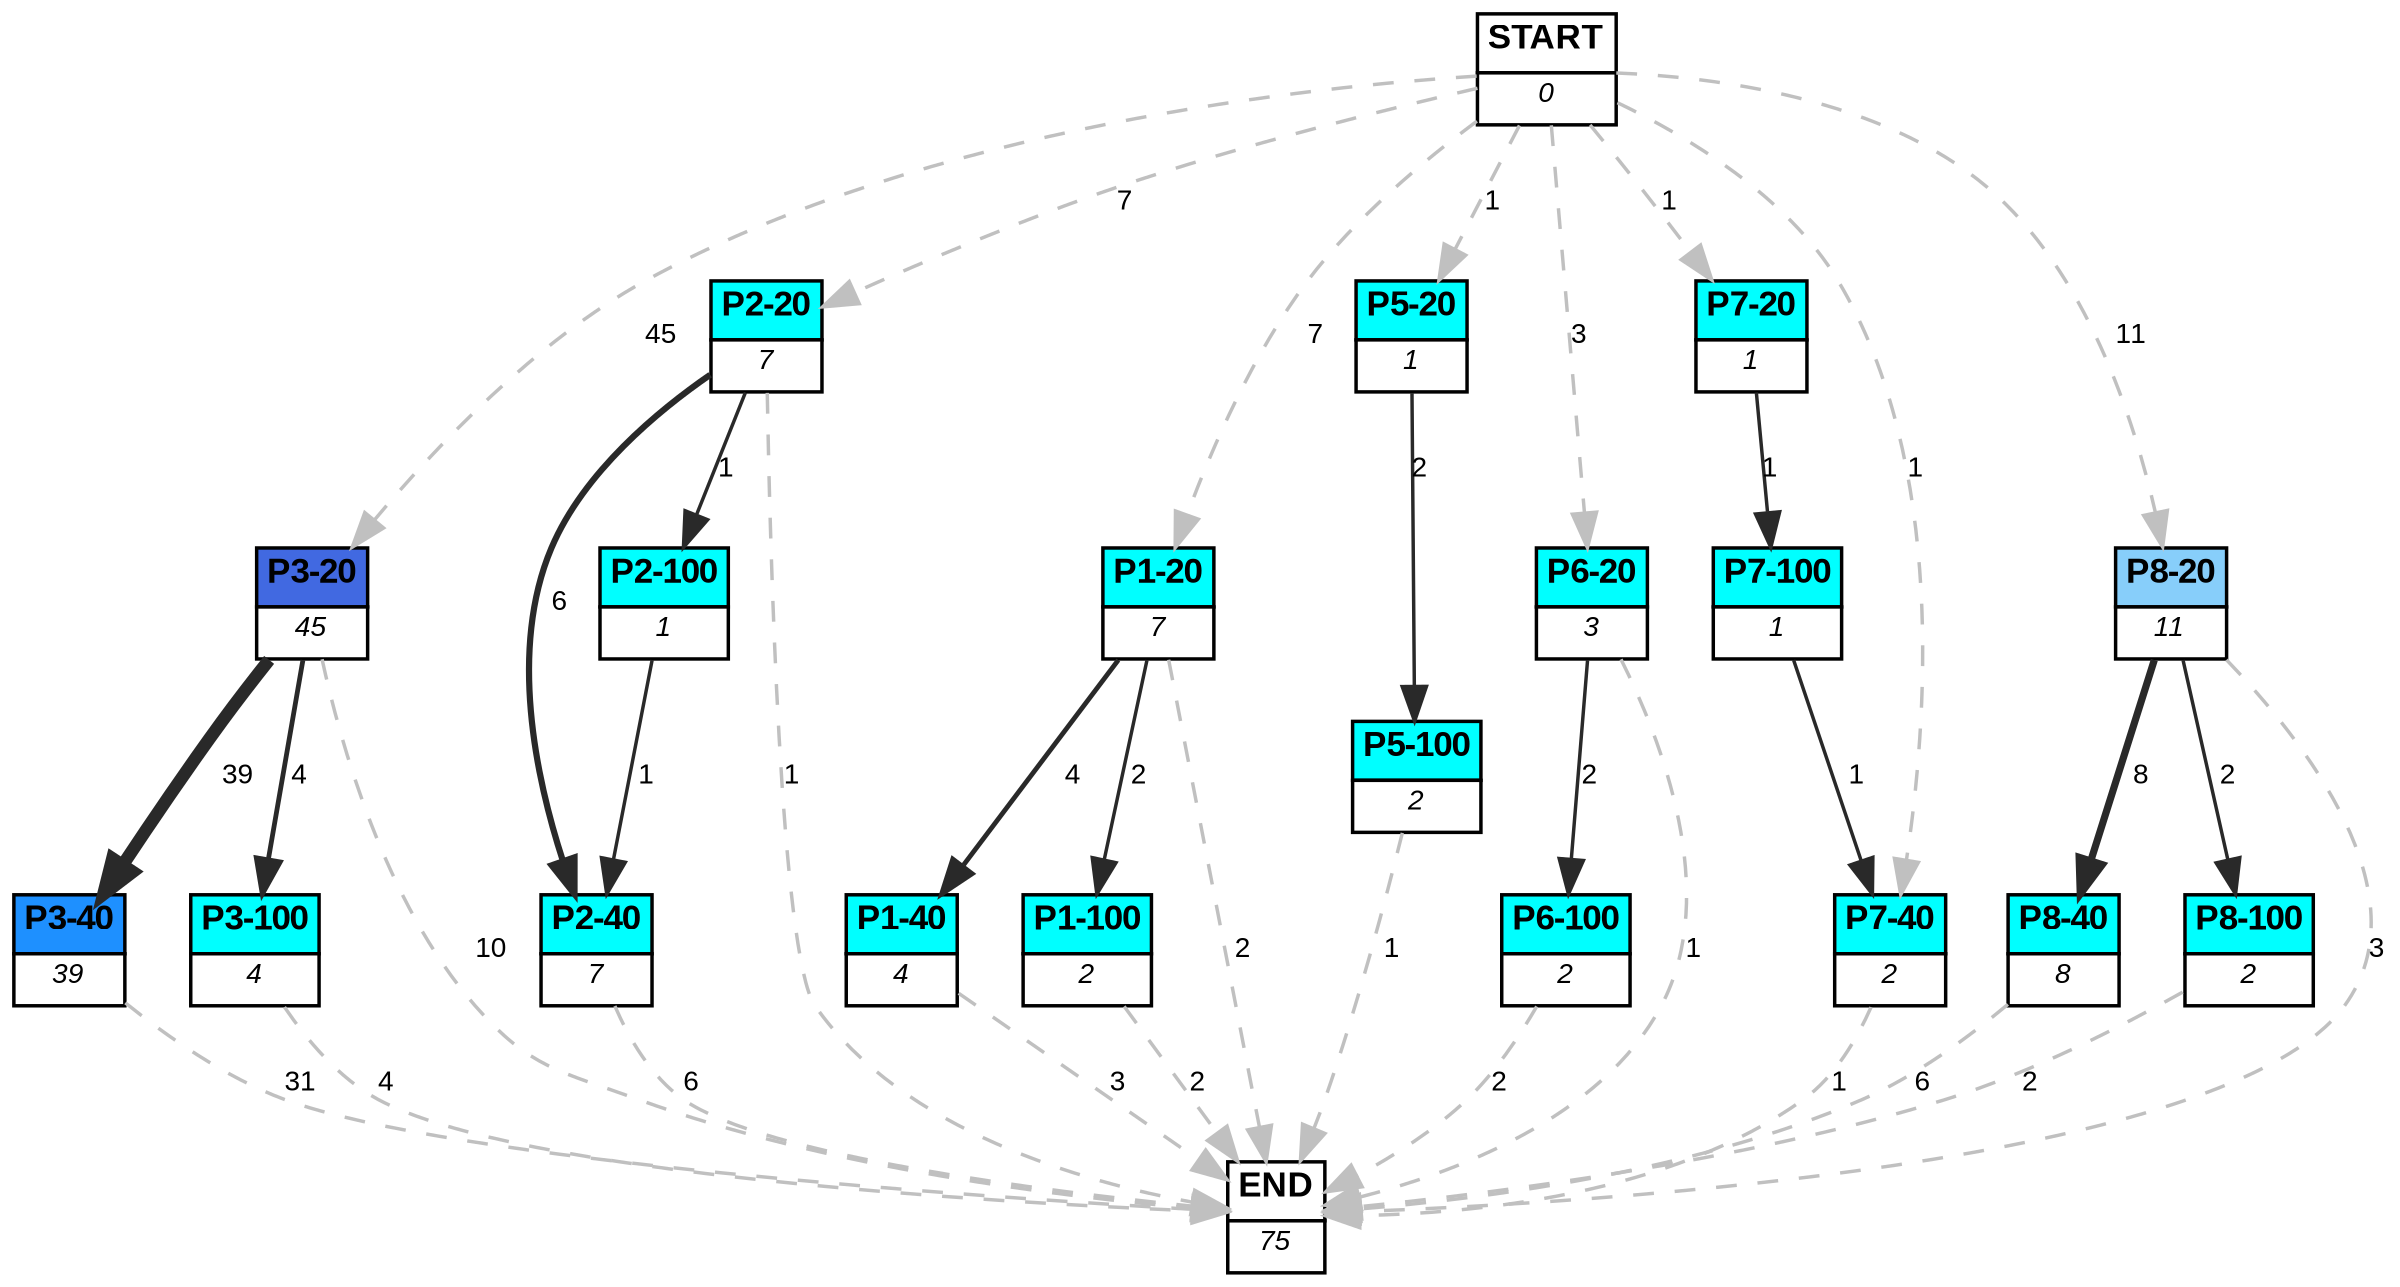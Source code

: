 digraph graphname {
	dpi = 150
	size="16,11!";
	margin = 0;
"P3-20" [shape=plain, label=<<table border="0" cellborder="1" cellspacing="0"><tr><td bgcolor="royalblue"><FONT face="Arial" POINT-SIZE="10"><b>P3-20</b></FONT></td></tr><tr><td bgcolor="white"><FONT face="Arial" POINT-SIZE="8"><i>45</i></FONT></td></tr></table>>]
"P3-40" [shape=plain, label=<<table border="0" cellborder="1" cellspacing="0"><tr><td bgcolor="dodgerblue"><FONT face="Arial" POINT-SIZE="10"><b>P3-40</b></FONT></td></tr><tr><td bgcolor="white"><FONT face="Arial" POINT-SIZE="8"><i>39</i></FONT></td></tr></table>>]
"P2-20" [shape=plain, label=<<table border="0" cellborder="1" cellspacing="0"><tr><td bgcolor="aqua"><FONT face="Arial" POINT-SIZE="10"><b>P2-20</b></FONT></td></tr><tr><td bgcolor="white"><FONT face="Arial" POINT-SIZE="8"><i>7</i></FONT></td></tr></table>>]
"P2-40" [shape=plain, label=<<table border="0" cellborder="1" cellspacing="0"><tr><td bgcolor="aqua"><FONT face="Arial" POINT-SIZE="10"><b>P2-40</b></FONT></td></tr><tr><td bgcolor="white"><FONT face="Arial" POINT-SIZE="8"><i>7</i></FONT></td></tr></table>>]
"P2-100" [shape=plain, label=<<table border="0" cellborder="1" cellspacing="0"><tr><td bgcolor="aqua"><FONT face="Arial" POINT-SIZE="10"><b>P2-100</b></FONT></td></tr><tr><td bgcolor="white"><FONT face="Arial" POINT-SIZE="8"><i>1</i></FONT></td></tr></table>>]
"P1-20" [shape=plain, label=<<table border="0" cellborder="1" cellspacing="0"><tr><td bgcolor="aqua"><FONT face="Arial" POINT-SIZE="10"><b>P1-20</b></FONT></td></tr><tr><td bgcolor="white"><FONT face="Arial" POINT-SIZE="8"><i>7</i></FONT></td></tr></table>>]
"P1-40" [shape=plain, label=<<table border="0" cellborder="1" cellspacing="0"><tr><td bgcolor="aqua"><FONT face="Arial" POINT-SIZE="10"><b>P1-40</b></FONT></td></tr><tr><td bgcolor="white"><FONT face="Arial" POINT-SIZE="8"><i>4</i></FONT></td></tr></table>>]
"P1-100" [shape=plain, label=<<table border="0" cellborder="1" cellspacing="0"><tr><td bgcolor="aqua"><FONT face="Arial" POINT-SIZE="10"><b>P1-100</b></FONT></td></tr><tr><td bgcolor="white"><FONT face="Arial" POINT-SIZE="8"><i>2</i></FONT></td></tr></table>>]
"P3-100" [shape=plain, label=<<table border="0" cellborder="1" cellspacing="0"><tr><td bgcolor="aqua"><FONT face="Arial" POINT-SIZE="10"><b>P3-100</b></FONT></td></tr><tr><td bgcolor="white"><FONT face="Arial" POINT-SIZE="8"><i>4</i></FONT></td></tr></table>>]
"P5-20" [shape=plain, label=<<table border="0" cellborder="1" cellspacing="0"><tr><td bgcolor="aqua"><FONT face="Arial" POINT-SIZE="10"><b>P5-20</b></FONT></td></tr><tr><td bgcolor="white"><FONT face="Arial" POINT-SIZE="8"><i>1</i></FONT></td></tr></table>>]
"P5-100" [shape=plain, label=<<table border="0" cellborder="1" cellspacing="0"><tr><td bgcolor="aqua"><FONT face="Arial" POINT-SIZE="10"><b>P5-100</b></FONT></td></tr><tr><td bgcolor="white"><FONT face="Arial" POINT-SIZE="8"><i>2</i></FONT></td></tr></table>>]
"P6-20" [shape=plain, label=<<table border="0" cellborder="1" cellspacing="0"><tr><td bgcolor="aqua"><FONT face="Arial" POINT-SIZE="10"><b>P6-20</b></FONT></td></tr><tr><td bgcolor="white"><FONT face="Arial" POINT-SIZE="8"><i>3</i></FONT></td></tr></table>>]
"P6-100" [shape=plain, label=<<table border="0" cellborder="1" cellspacing="0"><tr><td bgcolor="aqua"><FONT face="Arial" POINT-SIZE="10"><b>P6-100</b></FONT></td></tr><tr><td bgcolor="white"><FONT face="Arial" POINT-SIZE="8"><i>2</i></FONT></td></tr></table>>]
"P7-20" [shape=plain, label=<<table border="0" cellborder="1" cellspacing="0"><tr><td bgcolor="aqua"><FONT face="Arial" POINT-SIZE="10"><b>P7-20</b></FONT></td></tr><tr><td bgcolor="white"><FONT face="Arial" POINT-SIZE="8"><i>1</i></FONT></td></tr></table>>]
"P7-100" [shape=plain, label=<<table border="0" cellborder="1" cellspacing="0"><tr><td bgcolor="aqua"><FONT face="Arial" POINT-SIZE="10"><b>P7-100</b></FONT></td></tr><tr><td bgcolor="white"><FONT face="Arial" POINT-SIZE="8"><i>1</i></FONT></td></tr></table>>]
"P7-40" [shape=plain, label=<<table border="0" cellborder="1" cellspacing="0"><tr><td bgcolor="aqua"><FONT face="Arial" POINT-SIZE="10"><b>P7-40</b></FONT></td></tr><tr><td bgcolor="white"><FONT face="Arial" POINT-SIZE="8"><i>2</i></FONT></td></tr></table>>]
"P8-20" [shape=plain, label=<<table border="0" cellborder="1" cellspacing="0"><tr><td bgcolor="lightskyblue"><FONT face="Arial" POINT-SIZE="10"><b>P8-20</b></FONT></td></tr><tr><td bgcolor="white"><FONT face="Arial" POINT-SIZE="8"><i>11</i></FONT></td></tr></table>>]
"P8-40" [shape=plain, label=<<table border="0" cellborder="1" cellspacing="0"><tr><td bgcolor="aqua"><FONT face="Arial" POINT-SIZE="10"><b>P8-40</b></FONT></td></tr><tr><td bgcolor="white"><FONT face="Arial" POINT-SIZE="8"><i>8</i></FONT></td></tr></table>>]
"P8-100" [shape=plain, label=<<table border="0" cellborder="1" cellspacing="0"><tr><td bgcolor="aqua"><FONT face="Arial" POINT-SIZE="10"><b>P8-100</b></FONT></td></tr><tr><td bgcolor="white"><FONT face="Arial" POINT-SIZE="8"><i>2</i></FONT></td></tr></table>>]
"START" [shape=plain, label=<<table border="0" cellborder="1" cellspacing="0"><tr><td bgcolor="white"><FONT face="Arial" POINT-SIZE="10"><b>START</b></FONT></td></tr><tr><td bgcolor="white"><FONT face="Arial" POINT-SIZE="8"><i>0</i></FONT></td></tr></table>>]
"END" [shape=plain, label=<<table border="0" cellborder="1" cellspacing="0"><tr><td bgcolor="white"><FONT face="Arial" POINT-SIZE="10"><b>END</b></FONT></td></tr><tr><td bgcolor="white"><FONT face="Arial" POINT-SIZE="8"><i>75</i></FONT></td></tr></table>>]
"P3-20" -> "P3-40" [ color=grey16 penwidth = "3.6635616461296463"label ="39" labelfloat=false fontname="Arial" fontsize=8]
"P3-20" -> "P3-100" [ color=grey16 penwidth = "1.3862943611198906"label ="4" labelfloat=false fontname="Arial" fontsize=8]
"P3-20" -> "END" [ style = dashed color=grey label ="10" labelfloat=false fontname="Arial" fontsize=8]
"P3-40" -> "END" [ style = dashed color=grey label ="31" labelfloat=false fontname="Arial" fontsize=8]
"P2-20" -> "P2-40" [ color=grey16 penwidth = "1.791759469228055"label ="6" labelfloat=false fontname="Arial" fontsize=8]
"P2-20" -> "P2-100" [ color=grey16 penwidth = "1"label ="1" labelfloat=false fontname="Arial" fontsize=8]
"P2-20" -> "END" [ style = dashed color=grey label ="1" labelfloat=false fontname="Arial" fontsize=8]
"P2-40" -> "END" [ style = dashed color=grey label ="6" labelfloat=false fontname="Arial" fontsize=8]
"P2-100" -> "P2-40" [ color=grey16 penwidth = "1"label ="1" labelfloat=false fontname="Arial" fontsize=8]
"P1-20" -> "P1-40" [ color=grey16 penwidth = "1.3862943611198906"label ="4" labelfloat=false fontname="Arial" fontsize=8]
"P1-20" -> "P1-100" [ color=grey16 penwidth = "1"label ="2" labelfloat=false fontname="Arial" fontsize=8]
"P1-20" -> "END" [ style = dashed color=grey label ="2" labelfloat=false fontname="Arial" fontsize=8]
"P1-40" -> "END" [ style = dashed color=grey label ="3" labelfloat=false fontname="Arial" fontsize=8]
"P1-100" -> "END" [ style = dashed color=grey label ="2" labelfloat=false fontname="Arial" fontsize=8]
"P3-100" -> "END" [ style = dashed color=grey label ="4" labelfloat=false fontname="Arial" fontsize=8]
"P5-20" -> "P5-100" [ color=grey16 penwidth = "1"label ="2" labelfloat=false fontname="Arial" fontsize=8]
"P5-100" -> "END" [ style = dashed color=grey label ="1" labelfloat=false fontname="Arial" fontsize=8]
"P6-20" -> "P6-100" [ color=grey16 penwidth = "1"label ="2" labelfloat=false fontname="Arial" fontsize=8]
"P6-20" -> "END" [ style = dashed color=grey label ="1" labelfloat=false fontname="Arial" fontsize=8]
"P6-100" -> "END" [ style = dashed color=grey label ="2" labelfloat=false fontname="Arial" fontsize=8]
"P7-20" -> "P7-100" [ color=grey16 penwidth = "1"label ="1" labelfloat=false fontname="Arial" fontsize=8]
"P7-100" -> "P7-40" [ color=grey16 penwidth = "1"label ="1" labelfloat=false fontname="Arial" fontsize=8]
"P7-40" -> "END" [ style = dashed color=grey label ="1" labelfloat=false fontname="Arial" fontsize=8]
"P8-20" -> "P8-40" [ color=grey16 penwidth = "2.0794415416798357"label ="8" labelfloat=false fontname="Arial" fontsize=8]
"P8-20" -> "P8-100" [ color=grey16 penwidth = "1"label ="2" labelfloat=false fontname="Arial" fontsize=8]
"P8-20" -> "END" [ style = dashed color=grey label ="3" labelfloat=false fontname="Arial" fontsize=8]
"P8-40" -> "END" [ style = dashed color=grey label ="6" labelfloat=false fontname="Arial" fontsize=8]
"P8-100" -> "END" [ style = dashed color=grey label ="2" labelfloat=false fontname="Arial" fontsize=8]
"START" -> "P3-20" [ style = dashed color=grey label ="45" labelfloat=false fontname="Arial" fontsize=8]
"START" -> "P2-20" [ style = dashed color=grey label ="7" labelfloat=false fontname="Arial" fontsize=8]
"START" -> "P1-20" [ style = dashed color=grey label ="7" labelfloat=false fontname="Arial" fontsize=8]
"START" -> "P5-20" [ style = dashed color=grey label ="1" labelfloat=false fontname="Arial" fontsize=8]
"START" -> "P6-20" [ style = dashed color=grey label ="3" labelfloat=false fontname="Arial" fontsize=8]
"START" -> "P7-20" [ style = dashed color=grey label ="1" labelfloat=false fontname="Arial" fontsize=8]
"START" -> "P7-40" [ style = dashed color=grey label ="1" labelfloat=false fontname="Arial" fontsize=8]
"START" -> "P8-20" [ style = dashed color=grey label ="11" labelfloat=false fontname="Arial" fontsize=8]
}